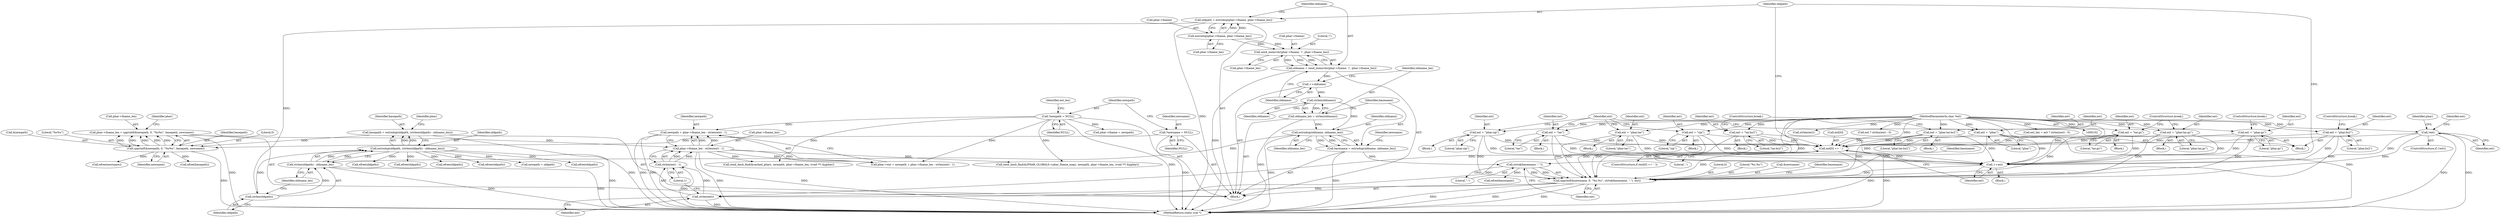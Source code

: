 digraph "0_php_b2cf3f064b8f5efef89bb084521b61318c71781b@API" {
"1000347" [label="(Call,newpath + phar->fname_len - strlen(ext) - 1)"];
"1000128" [label="(Call,*newpath = NULL)"];
"1000349" [label="(Call,phar->fname_len - strlen(ext) - 1)"];
"1000327" [label="(Call,phar->fname_len = spprintf(&newpath, 0, \"%s%s\", basepath, newname))"];
"1000331" [label="(Call,spprintf(&newpath, 0, \"%s%s\", basepath, newname))"];
"1000319" [label="(Call,basepath = estrndup(oldpath, (strlen(oldpath) - oldname_len)))"];
"1000321" [label="(Call,estrndup(oldpath, (strlen(oldpath) - oldname_len)))"];
"1000324" [label="(Call,strlen(oldpath))"];
"1000278" [label="(Call,oldpath = estrndup(phar->fname, phar->fname_len))"];
"1000280" [label="(Call,estrndup(phar->fname, phar->fname_len))"];
"1000323" [label="(Call,strlen(oldpath) - oldname_len)"];
"1000305" [label="(Call,estrndup(oldname, oldname_len))"];
"1000301" [label="(Call,strlen(oldname))"];
"1000297" [label="(Call,++oldname)"];
"1000287" [label="(Call,oldname = zend_memrchr(phar->fname, '/', phar->fname_len))"];
"1000289" [label="(Call,zend_memrchr(phar->fname, '/', phar->fname_len))"];
"1000299" [label="(Call,oldname_len = strlen(oldname))"];
"1000124" [label="(Call,*newname = NULL)"];
"1000353" [label="(Call,strlen(ext) - 1)"];
"1000354" [label="(Call,strlen(ext))"];
"1000308" [label="(Call,spprintf(&newname, 0, \"%s.%s\", strtok(basename, \".\"), ext))"];
"1000313" [label="(Call,strtok(basename, \".\"))"];
"1000303" [label="(Call,basename = estrndup(oldname, oldname_len))"];
"1000224" [label="(Call,ext = \"phar.tar\")"];
"1000104" [label="(MethodParameterIn,char *ext)"];
"1000189" [label="(Call,ext = \"tar.gz\")"];
"1000169" [label="(Call,ext = \"phar.zip\")"];
"1000204" [label="(Call,ext = \"tar.bz2\")"];
"1000270" [label="(Call,ext[0] == '.')"];
"1000219" [label="(Call,ext = \"tar\")"];
"1000164" [label="(Call,ext = \"zip\")"];
"1000209" [label="(Call,ext = \"phar.tar.bz2\")"];
"1000235" [label="(Call,ext = \"phar.gz\")"];
"1000194" [label="(Call,ext = \"phar.tar.gz\")"];
"1000151" [label="(Call,!ext)"];
"1000245" [label="(Call,ext = \"phar\")"];
"1000240" [label="(Call,ext = \"phar.bz2\")"];
"1000276" [label="(Call,++ext)"];
"1000150" [label="(ControlStructure,if (!ext))"];
"1000350" [label="(Call,phar->fname_len)"];
"1000141" [label="(Call,strlen(ext))"];
"1000305" [label="(Call,estrndup(oldname, oldname_len))"];
"1000169" [label="(Call,ext = \"phar.zip\")"];
"1000191" [label="(Literal,\"tar.gz\")"];
"1000210" [label="(Identifier,ext)"];
"1000576" [label="(Call,efree(oldpath))"];
"1000235" [label="(Call,ext = \"phar.gz\")"];
"1000233" [label="(Block,)"];
"1000247" [label="(Literal,\"phar\")"];
"1000194" [label="(Call,ext = \"phar.tar.gz\")"];
"1000246" [label="(Identifier,ext)"];
"1000253" [label="(Identifier,ext)"];
"1000190" [label="(Identifier,ext)"];
"1000276" [label="(Call,++ext)"];
"1000274" [label="(Literal,'.')"];
"1000312" [label="(Literal,\"%s.%s\")"];
"1000308" [label="(Call,spprintf(&newname, 0, \"%s.%s\", strtok(basename, \".\"), ext))"];
"1000281" [label="(Call,phar->fname)"];
"1000203" [label="(Block,)"];
"1000212" [label="(ControlStructure,break;)"];
"1000197" [label="(ControlStructure,break;)"];
"1000209" [label="(Call,ext = \"phar.tar.bz2\")"];
"1000347" [label="(Call,newpath + phar->fname_len - strlen(ext) - 1)"];
"1000269" [label="(ControlStructure,if (ext[0] == '.'))"];
"1000220" [label="(Identifier,ext)"];
"1000277" [label="(Identifier,ext)"];
"1000242" [label="(Literal,\"phar.bz2\")"];
"1000279" [label="(Identifier,oldpath)"];
"1000357" [label="(Call,efree(basepath))"];
"1000196" [label="(Literal,\"phar.tar.gz\")"];
"1000336" [label="(Identifier,basepath)"];
"1000288" [label="(Identifier,oldname)"];
"1000294" [label="(Call,phar->fname_len)"];
"1000343" [label="(Call,phar->ext = newpath + phar->fname_len - strlen(ext) - 1)"];
"1000325" [label="(Identifier,oldpath)"];
"1000326" [label="(Identifier,oldname_len)"];
"1000151" [label="(Call,!ext)"];
"1000331" [label="(Call,spprintf(&newpath, 0, \"%s%s\", basepath, newname))"];
"1000275" [label="(Block,)"];
"1000208" [label="(Block,)"];
"1000270" [label="(Call,ext[0] == '.')"];
"1000379" [label="(Call,efree(oldpath))"];
"1000334" [label="(Literal,0)"];
"1000128" [label="(Call,*newpath = NULL)"];
"1000488" [label="(Call,efree(oldpath))"];
"1000298" [label="(Identifier,oldname)"];
"1000309" [label="(Call,&newname)"];
"1000300" [label="(Identifier,oldname_len)"];
"1000206" [label="(Literal,\"tar.bz2\")"];
"1000280" [label="(Call,estrndup(phar->fname, phar->fname_len))"];
"1000323" [label="(Call,strlen(oldpath) - oldname_len)"];
"1000340" [label="(Identifier,phar)"];
"1000317" [label="(Call,efree(basename))"];
"1000165" [label="(Identifier,ext)"];
"1000284" [label="(Call,phar->fname_len)"];
"1000156" [label="(Identifier,phar)"];
"1000304" [label="(Identifier,basename)"];
"1000104" [label="(MethodParameterIn,char *ext)"];
"1000337" [label="(Identifier,newname)"];
"1000126" [label="(Identifier,NULL)"];
"1000332" [label="(Call,&newpath)"];
"1000106" [label="(Block,)"];
"1000324" [label="(Call,strlen(oldpath))"];
"1000168" [label="(Block,)"];
"1000501" [label="(Call,efree(oldpath))"];
"1000314" [label="(Identifier,basename)"];
"1000164" [label="(Call,ext = \"zip\")"];
"1000386" [label="(Call,zend_hash_find(&(PHAR_GLOBALS->phar_fname_map), newpath, phar->fname_len, (void **) &pphar))"];
"1000236" [label="(Identifier,ext)"];
"1000307" [label="(Identifier,oldname_len)"];
"1000303" [label="(Call,basename = estrndup(oldname, oldname_len))"];
"1000166" [label="(Literal,\"zip\")"];
"1000484" [label="(Call,newpath = oldpath)"];
"1000130" [label="(Identifier,NULL)"];
"1000271" [label="(Call,ext[0])"];
"1000204" [label="(Call,ext = \"tar.bz2\")"];
"1000245" [label="(Call,ext = \"phar\")"];
"1000313" [label="(Call,strtok(basename, \".\"))"];
"1000287" [label="(Call,oldname = zend_memrchr(phar->fname, '/', phar->fname_len))"];
"1000125" [label="(Identifier,newname)"];
"1000349" [label="(Call,phar->fname_len - strlen(ext) - 1)"];
"1000335" [label="(Literal,\"%s%s\")"];
"1000223" [label="(Block,)"];
"1000189" [label="(Call,ext = \"tar.gz\")"];
"1000328" [label="(Call,phar->fname_len)"];
"1000301" [label="(Call,strlen(oldname))"];
"1000195" [label="(Identifier,ext)"];
"1000272" [label="(Identifier,ext)"];
"1000238" [label="(ControlStructure,break;)"];
"1000237" [label="(Literal,\"phar.gz\")"];
"1000240" [label="(Call,ext = \"phar.bz2\")"];
"1000293" [label="(Literal,'/')"];
"1000327" [label="(Call,phar->fname_len = spprintf(&newpath, 0, \"%s%s\", basepath, newname))"];
"1000224" [label="(Call,ext = \"phar.tar\")"];
"1000338" [label="(Call,phar->fname = newpath)"];
"1000219" [label="(Call,ext = \"tar\")"];
"1000686" [label="(MethodReturn,static zval *)"];
"1000211" [label="(Literal,\"phar.tar.bz2\")"];
"1000356" [label="(Literal,1)"];
"1000322" [label="(Identifier,oldpath)"];
"1000226" [label="(Literal,\"phar.tar\")"];
"1000321" [label="(Call,estrndup(oldpath, (strlen(oldpath) - oldname_len)))"];
"1000289" [label="(Call,zend_memrchr(phar->fname, '/', phar->fname_len))"];
"1000512" [label="(Call,efree(oldpath))"];
"1000205" [label="(Identifier,ext)"];
"1000218" [label="(Block,)"];
"1000353" [label="(Call,strlen(ext) - 1)"];
"1000318" [label="(Identifier,basename)"];
"1000367" [label="(Call,zend_hash_find(&cached_phars, newpath, phar->fname_len, (void **) &pphar))"];
"1000315" [label="(Literal,\".\")"];
"1000139" [label="(Call,ext ? strlen(ext) : 0)"];
"1000278" [label="(Call,oldpath = estrndup(phar->fname, phar->fname_len))"];
"1000241" [label="(Identifier,ext)"];
"1000221" [label="(Literal,\"tar\")"];
"1000319" [label="(Call,basepath = estrndup(oldpath, (strlen(oldpath) - oldname_len)))"];
"1000355" [label="(Identifier,ext)"];
"1000311" [label="(Literal,0)"];
"1000137" [label="(Call,ext_len = ext ? strlen(ext) : 0)"];
"1000171" [label="(Literal,\"phar.zip\")"];
"1000193" [label="(Block,)"];
"1000243" [label="(ControlStructure,break;)"];
"1000310" [label="(Identifier,newname)"];
"1000225" [label="(Identifier,ext)"];
"1000302" [label="(Identifier,oldname)"];
"1000299" [label="(Call,oldname_len = strlen(oldname))"];
"1000138" [label="(Identifier,ext_len)"];
"1000152" [label="(Identifier,ext)"];
"1000297" [label="(Call,++oldname)"];
"1000170" [label="(Identifier,ext)"];
"1000348" [label="(Identifier,newpath)"];
"1000124" [label="(Call,*newname = NULL)"];
"1000129" [label="(Identifier,newpath)"];
"1000290" [label="(Call,phar->fname)"];
"1000306" [label="(Identifier,oldname)"];
"1000329" [label="(Identifier,phar)"];
"1000188" [label="(Block,)"];
"1000320" [label="(Identifier,basepath)"];
"1000354" [label="(Call,strlen(ext))"];
"1000163" [label="(Block,)"];
"1000316" [label="(Identifier,ext)"];
"1000359" [label="(Call,efree(newname))"];
"1000347" -> "1000343"  [label="AST: "];
"1000347" -> "1000349"  [label="CFG: "];
"1000348" -> "1000347"  [label="AST: "];
"1000349" -> "1000347"  [label="AST: "];
"1000343" -> "1000347"  [label="CFG: "];
"1000347" -> "1000686"  [label="DDG: "];
"1000347" -> "1000686"  [label="DDG: "];
"1000128" -> "1000347"  [label="DDG: "];
"1000349" -> "1000347"  [label="DDG: "];
"1000349" -> "1000347"  [label="DDG: "];
"1000128" -> "1000106"  [label="AST: "];
"1000128" -> "1000130"  [label="CFG: "];
"1000129" -> "1000128"  [label="AST: "];
"1000130" -> "1000128"  [label="AST: "];
"1000138" -> "1000128"  [label="CFG: "];
"1000128" -> "1000686"  [label="DDG: "];
"1000128" -> "1000338"  [label="DDG: "];
"1000128" -> "1000343"  [label="DDG: "];
"1000128" -> "1000367"  [label="DDG: "];
"1000128" -> "1000386"  [label="DDG: "];
"1000349" -> "1000353"  [label="CFG: "];
"1000350" -> "1000349"  [label="AST: "];
"1000353" -> "1000349"  [label="AST: "];
"1000349" -> "1000686"  [label="DDG: "];
"1000349" -> "1000686"  [label="DDG: "];
"1000349" -> "1000343"  [label="DDG: "];
"1000349" -> "1000343"  [label="DDG: "];
"1000327" -> "1000349"  [label="DDG: "];
"1000353" -> "1000349"  [label="DDG: "];
"1000353" -> "1000349"  [label="DDG: "];
"1000349" -> "1000367"  [label="DDG: "];
"1000349" -> "1000386"  [label="DDG: "];
"1000327" -> "1000106"  [label="AST: "];
"1000327" -> "1000331"  [label="CFG: "];
"1000328" -> "1000327"  [label="AST: "];
"1000331" -> "1000327"  [label="AST: "];
"1000340" -> "1000327"  [label="CFG: "];
"1000327" -> "1000686"  [label="DDG: "];
"1000331" -> "1000327"  [label="DDG: "];
"1000331" -> "1000327"  [label="DDG: "];
"1000331" -> "1000327"  [label="DDG: "];
"1000331" -> "1000327"  [label="DDG: "];
"1000331" -> "1000327"  [label="DDG: "];
"1000331" -> "1000337"  [label="CFG: "];
"1000332" -> "1000331"  [label="AST: "];
"1000334" -> "1000331"  [label="AST: "];
"1000335" -> "1000331"  [label="AST: "];
"1000336" -> "1000331"  [label="AST: "];
"1000337" -> "1000331"  [label="AST: "];
"1000331" -> "1000686"  [label="DDG: "];
"1000319" -> "1000331"  [label="DDG: "];
"1000124" -> "1000331"  [label="DDG: "];
"1000331" -> "1000357"  [label="DDG: "];
"1000331" -> "1000359"  [label="DDG: "];
"1000319" -> "1000106"  [label="AST: "];
"1000319" -> "1000321"  [label="CFG: "];
"1000320" -> "1000319"  [label="AST: "];
"1000321" -> "1000319"  [label="AST: "];
"1000329" -> "1000319"  [label="CFG: "];
"1000319" -> "1000686"  [label="DDG: "];
"1000321" -> "1000319"  [label="DDG: "];
"1000321" -> "1000319"  [label="DDG: "];
"1000321" -> "1000323"  [label="CFG: "];
"1000322" -> "1000321"  [label="AST: "];
"1000323" -> "1000321"  [label="AST: "];
"1000321" -> "1000686"  [label="DDG: "];
"1000324" -> "1000321"  [label="DDG: "];
"1000323" -> "1000321"  [label="DDG: "];
"1000323" -> "1000321"  [label="DDG: "];
"1000321" -> "1000379"  [label="DDG: "];
"1000321" -> "1000484"  [label="DDG: "];
"1000321" -> "1000488"  [label="DDG: "];
"1000321" -> "1000501"  [label="DDG: "];
"1000321" -> "1000512"  [label="DDG: "];
"1000321" -> "1000576"  [label="DDG: "];
"1000324" -> "1000323"  [label="AST: "];
"1000324" -> "1000325"  [label="CFG: "];
"1000325" -> "1000324"  [label="AST: "];
"1000326" -> "1000324"  [label="CFG: "];
"1000324" -> "1000323"  [label="DDG: "];
"1000278" -> "1000324"  [label="DDG: "];
"1000278" -> "1000106"  [label="AST: "];
"1000278" -> "1000280"  [label="CFG: "];
"1000279" -> "1000278"  [label="AST: "];
"1000280" -> "1000278"  [label="AST: "];
"1000288" -> "1000278"  [label="CFG: "];
"1000278" -> "1000686"  [label="DDG: "];
"1000280" -> "1000278"  [label="DDG: "];
"1000280" -> "1000278"  [label="DDG: "];
"1000280" -> "1000284"  [label="CFG: "];
"1000281" -> "1000280"  [label="AST: "];
"1000284" -> "1000280"  [label="AST: "];
"1000280" -> "1000289"  [label="DDG: "];
"1000280" -> "1000289"  [label="DDG: "];
"1000323" -> "1000326"  [label="CFG: "];
"1000326" -> "1000323"  [label="AST: "];
"1000323" -> "1000686"  [label="DDG: "];
"1000323" -> "1000686"  [label="DDG: "];
"1000305" -> "1000323"  [label="DDG: "];
"1000305" -> "1000303"  [label="AST: "];
"1000305" -> "1000307"  [label="CFG: "];
"1000306" -> "1000305"  [label="AST: "];
"1000307" -> "1000305"  [label="AST: "];
"1000303" -> "1000305"  [label="CFG: "];
"1000305" -> "1000686"  [label="DDG: "];
"1000305" -> "1000303"  [label="DDG: "];
"1000305" -> "1000303"  [label="DDG: "];
"1000301" -> "1000305"  [label="DDG: "];
"1000299" -> "1000305"  [label="DDG: "];
"1000301" -> "1000299"  [label="AST: "];
"1000301" -> "1000302"  [label="CFG: "];
"1000302" -> "1000301"  [label="AST: "];
"1000299" -> "1000301"  [label="CFG: "];
"1000301" -> "1000299"  [label="DDG: "];
"1000297" -> "1000301"  [label="DDG: "];
"1000297" -> "1000106"  [label="AST: "];
"1000297" -> "1000298"  [label="CFG: "];
"1000298" -> "1000297"  [label="AST: "];
"1000300" -> "1000297"  [label="CFG: "];
"1000287" -> "1000297"  [label="DDG: "];
"1000287" -> "1000106"  [label="AST: "];
"1000287" -> "1000289"  [label="CFG: "];
"1000288" -> "1000287"  [label="AST: "];
"1000289" -> "1000287"  [label="AST: "];
"1000298" -> "1000287"  [label="CFG: "];
"1000287" -> "1000686"  [label="DDG: "];
"1000289" -> "1000287"  [label="DDG: "];
"1000289" -> "1000287"  [label="DDG: "];
"1000289" -> "1000287"  [label="DDG: "];
"1000289" -> "1000294"  [label="CFG: "];
"1000290" -> "1000289"  [label="AST: "];
"1000293" -> "1000289"  [label="AST: "];
"1000294" -> "1000289"  [label="AST: "];
"1000299" -> "1000106"  [label="AST: "];
"1000300" -> "1000299"  [label="AST: "];
"1000304" -> "1000299"  [label="CFG: "];
"1000299" -> "1000686"  [label="DDG: "];
"1000124" -> "1000106"  [label="AST: "];
"1000124" -> "1000126"  [label="CFG: "];
"1000125" -> "1000124"  [label="AST: "];
"1000126" -> "1000124"  [label="AST: "];
"1000129" -> "1000124"  [label="CFG: "];
"1000124" -> "1000686"  [label="DDG: "];
"1000353" -> "1000356"  [label="CFG: "];
"1000354" -> "1000353"  [label="AST: "];
"1000356" -> "1000353"  [label="AST: "];
"1000353" -> "1000686"  [label="DDG: "];
"1000354" -> "1000353"  [label="DDG: "];
"1000354" -> "1000355"  [label="CFG: "];
"1000355" -> "1000354"  [label="AST: "];
"1000356" -> "1000354"  [label="CFG: "];
"1000354" -> "1000686"  [label="DDG: "];
"1000308" -> "1000354"  [label="DDG: "];
"1000270" -> "1000354"  [label="DDG: "];
"1000104" -> "1000354"  [label="DDG: "];
"1000308" -> "1000106"  [label="AST: "];
"1000308" -> "1000316"  [label="CFG: "];
"1000309" -> "1000308"  [label="AST: "];
"1000311" -> "1000308"  [label="AST: "];
"1000312" -> "1000308"  [label="AST: "];
"1000313" -> "1000308"  [label="AST: "];
"1000316" -> "1000308"  [label="AST: "];
"1000318" -> "1000308"  [label="CFG: "];
"1000308" -> "1000686"  [label="DDG: "];
"1000308" -> "1000686"  [label="DDG: "];
"1000308" -> "1000686"  [label="DDG: "];
"1000313" -> "1000308"  [label="DDG: "];
"1000313" -> "1000308"  [label="DDG: "];
"1000224" -> "1000308"  [label="DDG: "];
"1000189" -> "1000308"  [label="DDG: "];
"1000169" -> "1000308"  [label="DDG: "];
"1000204" -> "1000308"  [label="DDG: "];
"1000270" -> "1000308"  [label="DDG: "];
"1000164" -> "1000308"  [label="DDG: "];
"1000209" -> "1000308"  [label="DDG: "];
"1000235" -> "1000308"  [label="DDG: "];
"1000194" -> "1000308"  [label="DDG: "];
"1000151" -> "1000308"  [label="DDG: "];
"1000276" -> "1000308"  [label="DDG: "];
"1000219" -> "1000308"  [label="DDG: "];
"1000245" -> "1000308"  [label="DDG: "];
"1000240" -> "1000308"  [label="DDG: "];
"1000104" -> "1000308"  [label="DDG: "];
"1000313" -> "1000315"  [label="CFG: "];
"1000314" -> "1000313"  [label="AST: "];
"1000315" -> "1000313"  [label="AST: "];
"1000316" -> "1000313"  [label="CFG: "];
"1000303" -> "1000313"  [label="DDG: "];
"1000313" -> "1000317"  [label="DDG: "];
"1000303" -> "1000106"  [label="AST: "];
"1000304" -> "1000303"  [label="AST: "];
"1000310" -> "1000303"  [label="CFG: "];
"1000303" -> "1000686"  [label="DDG: "];
"1000224" -> "1000223"  [label="AST: "];
"1000224" -> "1000226"  [label="CFG: "];
"1000225" -> "1000224"  [label="AST: "];
"1000226" -> "1000224"  [label="AST: "];
"1000272" -> "1000224"  [label="CFG: "];
"1000104" -> "1000224"  [label="DDG: "];
"1000224" -> "1000270"  [label="DDG: "];
"1000224" -> "1000276"  [label="DDG: "];
"1000104" -> "1000102"  [label="AST: "];
"1000104" -> "1000686"  [label="DDG: "];
"1000104" -> "1000137"  [label="DDG: "];
"1000104" -> "1000139"  [label="DDG: "];
"1000104" -> "1000141"  [label="DDG: "];
"1000104" -> "1000151"  [label="DDG: "];
"1000104" -> "1000164"  [label="DDG: "];
"1000104" -> "1000169"  [label="DDG: "];
"1000104" -> "1000189"  [label="DDG: "];
"1000104" -> "1000194"  [label="DDG: "];
"1000104" -> "1000204"  [label="DDG: "];
"1000104" -> "1000209"  [label="DDG: "];
"1000104" -> "1000219"  [label="DDG: "];
"1000104" -> "1000235"  [label="DDG: "];
"1000104" -> "1000240"  [label="DDG: "];
"1000104" -> "1000245"  [label="DDG: "];
"1000104" -> "1000270"  [label="DDG: "];
"1000104" -> "1000276"  [label="DDG: "];
"1000189" -> "1000188"  [label="AST: "];
"1000189" -> "1000191"  [label="CFG: "];
"1000190" -> "1000189"  [label="AST: "];
"1000191" -> "1000189"  [label="AST: "];
"1000197" -> "1000189"  [label="CFG: "];
"1000189" -> "1000270"  [label="DDG: "];
"1000189" -> "1000276"  [label="DDG: "];
"1000169" -> "1000168"  [label="AST: "];
"1000169" -> "1000171"  [label="CFG: "];
"1000170" -> "1000169"  [label="AST: "];
"1000171" -> "1000169"  [label="AST: "];
"1000272" -> "1000169"  [label="CFG: "];
"1000169" -> "1000270"  [label="DDG: "];
"1000169" -> "1000276"  [label="DDG: "];
"1000204" -> "1000203"  [label="AST: "];
"1000204" -> "1000206"  [label="CFG: "];
"1000205" -> "1000204"  [label="AST: "];
"1000206" -> "1000204"  [label="AST: "];
"1000212" -> "1000204"  [label="CFG: "];
"1000204" -> "1000270"  [label="DDG: "];
"1000204" -> "1000276"  [label="DDG: "];
"1000270" -> "1000269"  [label="AST: "];
"1000270" -> "1000274"  [label="CFG: "];
"1000271" -> "1000270"  [label="AST: "];
"1000274" -> "1000270"  [label="AST: "];
"1000277" -> "1000270"  [label="CFG: "];
"1000279" -> "1000270"  [label="CFG: "];
"1000270" -> "1000686"  [label="DDG: "];
"1000270" -> "1000686"  [label="DDG: "];
"1000219" -> "1000270"  [label="DDG: "];
"1000164" -> "1000270"  [label="DDG: "];
"1000209" -> "1000270"  [label="DDG: "];
"1000235" -> "1000270"  [label="DDG: "];
"1000194" -> "1000270"  [label="DDG: "];
"1000151" -> "1000270"  [label="DDG: "];
"1000245" -> "1000270"  [label="DDG: "];
"1000240" -> "1000270"  [label="DDG: "];
"1000270" -> "1000276"  [label="DDG: "];
"1000219" -> "1000218"  [label="AST: "];
"1000219" -> "1000221"  [label="CFG: "];
"1000220" -> "1000219"  [label="AST: "];
"1000221" -> "1000219"  [label="AST: "];
"1000272" -> "1000219"  [label="CFG: "];
"1000219" -> "1000276"  [label="DDG: "];
"1000164" -> "1000163"  [label="AST: "];
"1000164" -> "1000166"  [label="CFG: "];
"1000165" -> "1000164"  [label="AST: "];
"1000166" -> "1000164"  [label="AST: "];
"1000272" -> "1000164"  [label="CFG: "];
"1000164" -> "1000276"  [label="DDG: "];
"1000209" -> "1000208"  [label="AST: "];
"1000209" -> "1000211"  [label="CFG: "];
"1000210" -> "1000209"  [label="AST: "];
"1000211" -> "1000209"  [label="AST: "];
"1000212" -> "1000209"  [label="CFG: "];
"1000209" -> "1000276"  [label="DDG: "];
"1000235" -> "1000233"  [label="AST: "];
"1000235" -> "1000237"  [label="CFG: "];
"1000236" -> "1000235"  [label="AST: "];
"1000237" -> "1000235"  [label="AST: "];
"1000238" -> "1000235"  [label="CFG: "];
"1000235" -> "1000276"  [label="DDG: "];
"1000194" -> "1000193"  [label="AST: "];
"1000194" -> "1000196"  [label="CFG: "];
"1000195" -> "1000194"  [label="AST: "];
"1000196" -> "1000194"  [label="AST: "];
"1000197" -> "1000194"  [label="CFG: "];
"1000194" -> "1000276"  [label="DDG: "];
"1000151" -> "1000150"  [label="AST: "];
"1000151" -> "1000152"  [label="CFG: "];
"1000152" -> "1000151"  [label="AST: "];
"1000156" -> "1000151"  [label="CFG: "];
"1000253" -> "1000151"  [label="CFG: "];
"1000151" -> "1000686"  [label="DDG: "];
"1000151" -> "1000686"  [label="DDG: "];
"1000151" -> "1000276"  [label="DDG: "];
"1000245" -> "1000233"  [label="AST: "];
"1000245" -> "1000247"  [label="CFG: "];
"1000246" -> "1000245"  [label="AST: "];
"1000247" -> "1000245"  [label="AST: "];
"1000272" -> "1000245"  [label="CFG: "];
"1000245" -> "1000276"  [label="DDG: "];
"1000240" -> "1000233"  [label="AST: "];
"1000240" -> "1000242"  [label="CFG: "];
"1000241" -> "1000240"  [label="AST: "];
"1000242" -> "1000240"  [label="AST: "];
"1000243" -> "1000240"  [label="CFG: "];
"1000240" -> "1000276"  [label="DDG: "];
"1000276" -> "1000275"  [label="AST: "];
"1000276" -> "1000277"  [label="CFG: "];
"1000277" -> "1000276"  [label="AST: "];
"1000279" -> "1000276"  [label="CFG: "];
}
